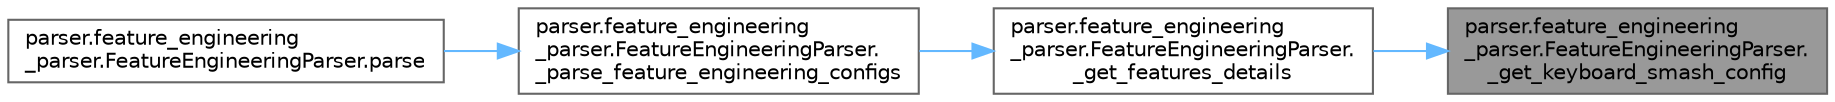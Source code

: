 digraph "parser.feature_engineering_parser.FeatureEngineeringParser._get_keyboard_smash_config"
{
 // INTERACTIVE_SVG=YES
 // LATEX_PDF_SIZE
  bgcolor="transparent";
  edge [fontname=Helvetica,fontsize=10,labelfontname=Helvetica,labelfontsize=10];
  node [fontname=Helvetica,fontsize=10,shape=box,height=0.2,width=0.4];
  rankdir="RL";
  Node1 [label="parser.feature_engineering\l_parser.FeatureEngineeringParser.\l_get_keyboard_smash_config",height=0.2,width=0.4,color="gray40", fillcolor="grey60", style="filled", fontcolor="black",tooltip=" "];
  Node1 -> Node2 [dir="back",color="steelblue1",style="solid"];
  Node2 [label="parser.feature_engineering\l_parser.FeatureEngineeringParser.\l_get_features_details",height=0.2,width=0.4,color="grey40", fillcolor="white", style="filled",URL="$classparser_1_1feature__engineering__parser_1_1_feature_engineering_parser.html#a0679d43d692b709c02d4ab0f55672bb3",tooltip=" "];
  Node2 -> Node3 [dir="back",color="steelblue1",style="solid"];
  Node3 [label="parser.feature_engineering\l_parser.FeatureEngineeringParser.\l_parse_feature_engineering_configs",height=0.2,width=0.4,color="grey40", fillcolor="white", style="filled",URL="$classparser_1_1feature__engineering__parser_1_1_feature_engineering_parser.html#a3c1fc41cba00cf9d663a5dd85bd49365",tooltip=" "];
  Node3 -> Node4 [dir="back",color="steelblue1",style="solid"];
  Node4 [label="parser.feature_engineering\l_parser.FeatureEngineeringParser.parse",height=0.2,width=0.4,color="grey40", fillcolor="white", style="filled",URL="$classparser_1_1feature__engineering__parser_1_1_feature_engineering_parser.html#a6444e713c32f068287280ff66d8e45f9",tooltip=" "];
}
